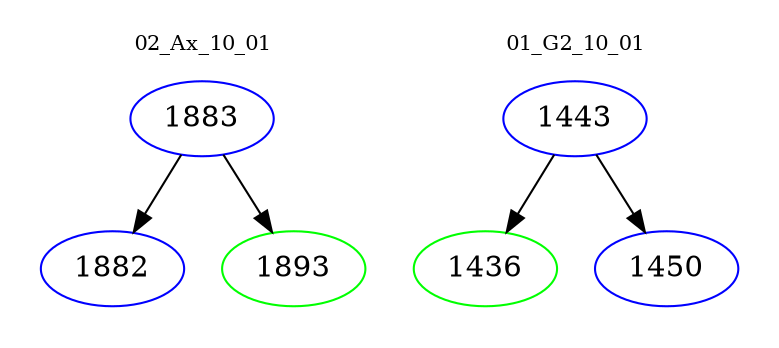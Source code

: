 digraph{
subgraph cluster_0 {
color = white
label = "02_Ax_10_01";
fontsize=10;
T0_1883 [label="1883", color="blue"]
T0_1883 -> T0_1882 [color="black"]
T0_1882 [label="1882", color="blue"]
T0_1883 -> T0_1893 [color="black"]
T0_1893 [label="1893", color="green"]
}
subgraph cluster_1 {
color = white
label = "01_G2_10_01";
fontsize=10;
T1_1443 [label="1443", color="blue"]
T1_1443 -> T1_1436 [color="black"]
T1_1436 [label="1436", color="green"]
T1_1443 -> T1_1450 [color="black"]
T1_1450 [label="1450", color="blue"]
}
}
